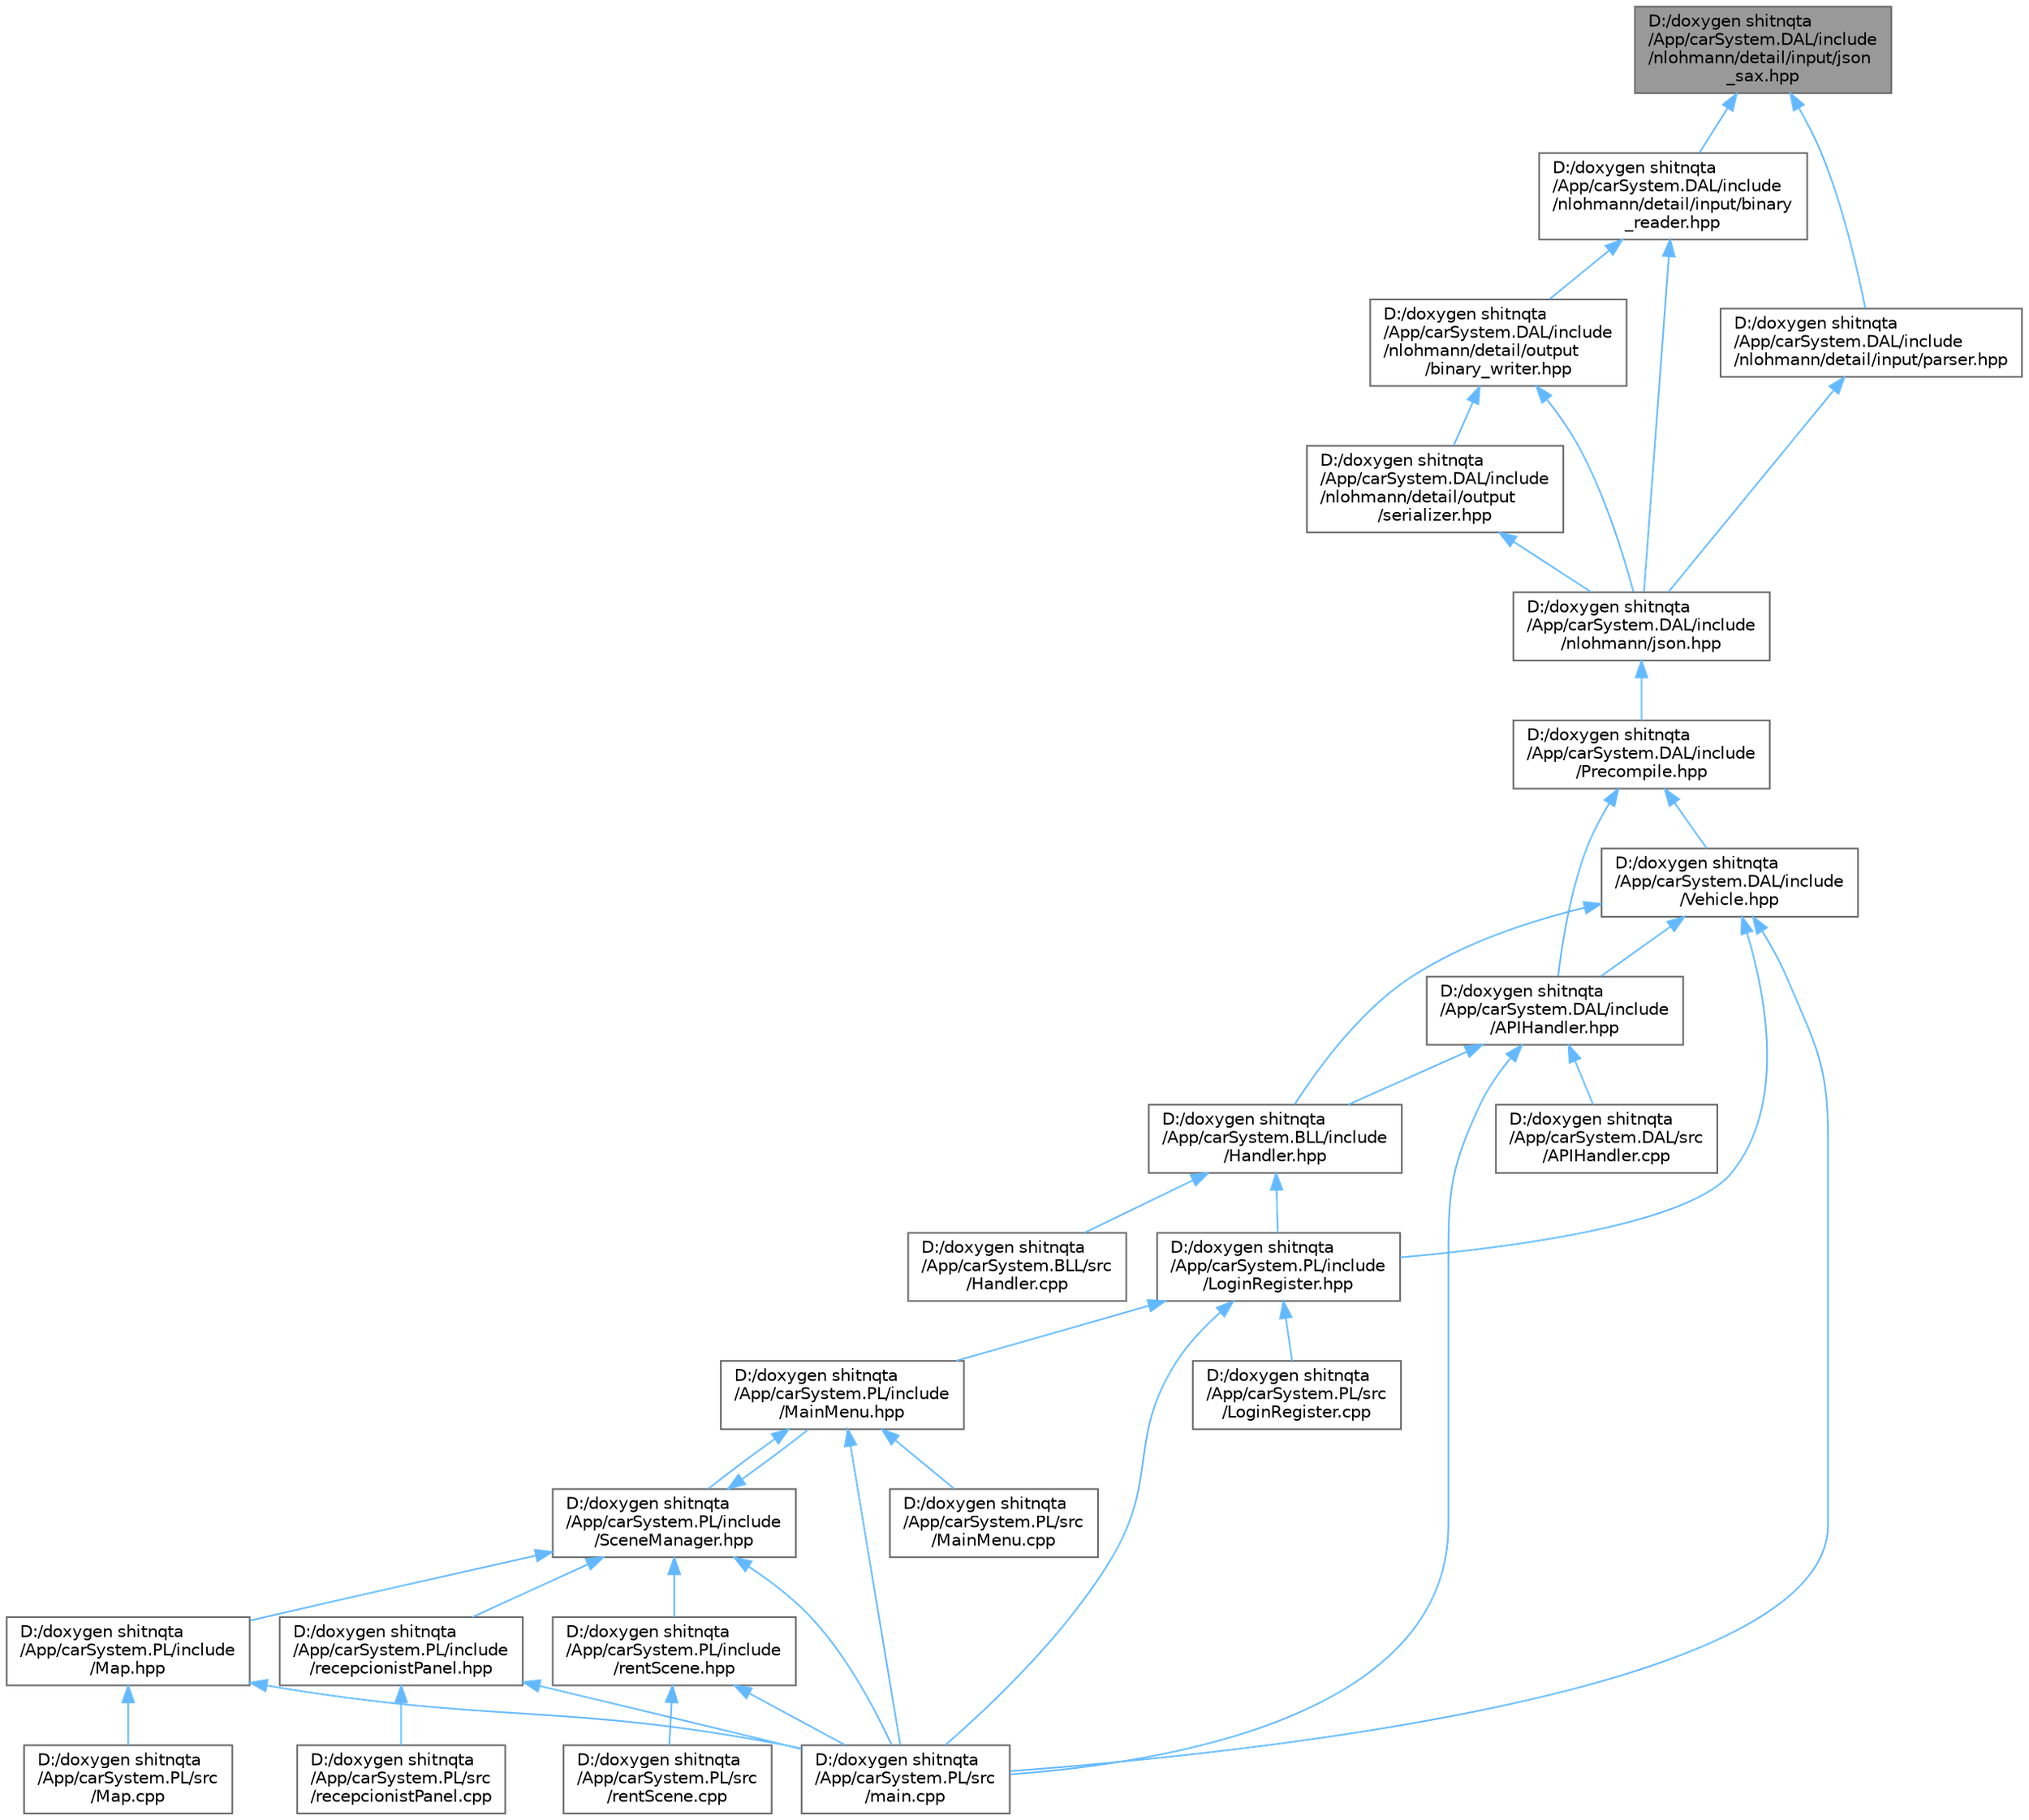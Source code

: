digraph "D:/doxygen shitnqta/App/carSystem.DAL/include/nlohmann/detail/input/json_sax.hpp"
{
 // INTERACTIVE_SVG=YES
 // LATEX_PDF_SIZE
  bgcolor="transparent";
  edge [fontname=Helvetica,fontsize=10,labelfontname=Helvetica,labelfontsize=10];
  node [fontname=Helvetica,fontsize=10,shape=box,height=0.2,width=0.4];
  Node1 [id="Node000001",label="D:/doxygen shitnqta\l/App/carSystem.DAL/include\l/nlohmann/detail/input/json\l_sax.hpp",height=0.2,width=0.4,color="gray40", fillcolor="grey60", style="filled", fontcolor="black",tooltip=" "];
  Node1 -> Node2 [id="edge1_Node000001_Node000002",dir="back",color="steelblue1",style="solid",tooltip=" "];
  Node2 [id="Node000002",label="D:/doxygen shitnqta\l/App/carSystem.DAL/include\l/nlohmann/detail/input/binary\l_reader.hpp",height=0.2,width=0.4,color="grey40", fillcolor="white", style="filled",URL="$a00164.html",tooltip=" "];
  Node2 -> Node3 [id="edge2_Node000002_Node000003",dir="back",color="steelblue1",style="solid",tooltip=" "];
  Node3 [id="Node000003",label="D:/doxygen shitnqta\l/App/carSystem.DAL/include\l/nlohmann/detail/output\l/binary_writer.hpp",height=0.2,width=0.4,color="grey40", fillcolor="white", style="filled",URL="$a00236.html",tooltip=" "];
  Node3 -> Node4 [id="edge3_Node000003_Node000004",dir="back",color="steelblue1",style="solid",tooltip=" "];
  Node4 [id="Node000004",label="D:/doxygen shitnqta\l/App/carSystem.DAL/include\l/nlohmann/detail/output\l/serializer.hpp",height=0.2,width=0.4,color="grey40", fillcolor="white", style="filled",URL="$a00242.html",tooltip=" "];
  Node4 -> Node5 [id="edge4_Node000004_Node000005",dir="back",color="steelblue1",style="solid",tooltip=" "];
  Node5 [id="Node000005",label="D:/doxygen shitnqta\l/App/carSystem.DAL/include\l/nlohmann/json.hpp",height=0.2,width=0.4,color="grey40", fillcolor="white", style="filled",URL="$a00251.html",tooltip=" "];
  Node5 -> Node6 [id="edge5_Node000005_Node000006",dir="back",color="steelblue1",style="solid",tooltip=" "];
  Node6 [id="Node000006",label="D:/doxygen shitnqta\l/App/carSystem.DAL/include\l/Precompile.hpp",height=0.2,width=0.4,color="grey40", fillcolor="white", style="filled",URL="$a02197.html",tooltip=" "];
  Node6 -> Node7 [id="edge6_Node000006_Node000007",dir="back",color="steelblue1",style="solid",tooltip=" "];
  Node7 [id="Node000007",label="D:/doxygen shitnqta\l/App/carSystem.DAL/include\l/APIHandler.hpp",height=0.2,width=0.4,color="grey40", fillcolor="white", style="filled",URL="$a00008.html",tooltip=" "];
  Node7 -> Node8 [id="edge7_Node000007_Node000008",dir="back",color="steelblue1",style="solid",tooltip=" "];
  Node8 [id="Node000008",label="D:/doxygen shitnqta\l/App/carSystem.BLL/include\l/Handler.hpp",height=0.2,width=0.4,color="grey40", fillcolor="white", style="filled",URL="$a00002.html",tooltip=" "];
  Node8 -> Node9 [id="edge8_Node000008_Node000009",dir="back",color="steelblue1",style="solid",tooltip=" "];
  Node9 [id="Node000009",label="D:/doxygen shitnqta\l/App/carSystem.BLL/src\l/Handler.cpp",height=0.2,width=0.4,color="grey40", fillcolor="white", style="filled",URL="$a00005.html",tooltip=" "];
  Node8 -> Node10 [id="edge9_Node000008_Node000010",dir="back",color="steelblue1",style="solid",tooltip=" "];
  Node10 [id="Node000010",label="D:/doxygen shitnqta\l/App/carSystem.PL/include\l/LoginRegister.hpp",height=0.2,width=0.4,color="grey40", fillcolor="white", style="filled",URL="$a00281.html",tooltip=" "];
  Node10 -> Node11 [id="edge10_Node000010_Node000011",dir="back",color="steelblue1",style="solid",tooltip=" "];
  Node11 [id="Node000011",label="D:/doxygen shitnqta\l/App/carSystem.PL/include\l/MainMenu.hpp",height=0.2,width=0.4,color="grey40", fillcolor="white", style="filled",URL="$a00284.html",tooltip=" "];
  Node11 -> Node12 [id="edge11_Node000011_Node000012",dir="back",color="steelblue1",style="solid",tooltip=" "];
  Node12 [id="Node000012",label="D:/doxygen shitnqta\l/App/carSystem.PL/include\l/SceneManager.hpp",height=0.2,width=0.4,color="grey40", fillcolor="white", style="filled",URL="$a00305.html",tooltip=" "];
  Node12 -> Node11 [id="edge12_Node000012_Node000011",dir="back",color="steelblue1",style="solid",tooltip=" "];
  Node12 -> Node13 [id="edge13_Node000012_Node000013",dir="back",color="steelblue1",style="solid",tooltip=" "];
  Node13 [id="Node000013",label="D:/doxygen shitnqta\l/App/carSystem.PL/include\l/Map.hpp",height=0.2,width=0.4,color="grey40", fillcolor="white", style="filled",URL="$a00287.html",tooltip=" "];
  Node13 -> Node14 [id="edge14_Node000013_Node000014",dir="back",color="steelblue1",style="solid",tooltip=" "];
  Node14 [id="Node000014",label="D:/doxygen shitnqta\l/App/carSystem.PL/src\l/Map.cpp",height=0.2,width=0.4,color="grey40", fillcolor="white", style="filled",URL="$a00635.html",tooltip=" "];
  Node13 -> Node15 [id="edge15_Node000013_Node000015",dir="back",color="steelblue1",style="solid",tooltip=" "];
  Node15 [id="Node000015",label="D:/doxygen shitnqta\l/App/carSystem.PL/src\l/main.cpp",height=0.2,width=0.4,color="grey40", fillcolor="white", style="filled",URL="$a00629.html",tooltip=" "];
  Node12 -> Node16 [id="edge16_Node000012_Node000016",dir="back",color="steelblue1",style="solid",tooltip=" "];
  Node16 [id="Node000016",label="D:/doxygen shitnqta\l/App/carSystem.PL/include\l/recepcionistPanel.hpp",height=0.2,width=0.4,color="grey40", fillcolor="white", style="filled",URL="$a00293.html",tooltip=" "];
  Node16 -> Node15 [id="edge17_Node000016_Node000015",dir="back",color="steelblue1",style="solid",tooltip=" "];
  Node16 -> Node17 [id="edge18_Node000016_Node000017",dir="back",color="steelblue1",style="solid",tooltip=" "];
  Node17 [id="Node000017",label="D:/doxygen shitnqta\l/App/carSystem.PL/src\l/recepcionistPanel.cpp",height=0.2,width=0.4,color="grey40", fillcolor="white", style="filled",URL="$a00638.html",tooltip=" "];
  Node12 -> Node18 [id="edge19_Node000012_Node000018",dir="back",color="steelblue1",style="solid",tooltip=" "];
  Node18 [id="Node000018",label="D:/doxygen shitnqta\l/App/carSystem.PL/include\l/rentScene.hpp",height=0.2,width=0.4,color="grey40", fillcolor="white", style="filled",URL="$a00299.html",tooltip=" "];
  Node18 -> Node15 [id="edge20_Node000018_Node000015",dir="back",color="steelblue1",style="solid",tooltip=" "];
  Node18 -> Node19 [id="edge21_Node000018_Node000019",dir="back",color="steelblue1",style="solid",tooltip=" "];
  Node19 [id="Node000019",label="D:/doxygen shitnqta\l/App/carSystem.PL/src\l/rentScene.cpp",height=0.2,width=0.4,color="grey40", fillcolor="white", style="filled",URL="$a00644.html",tooltip=" "];
  Node12 -> Node15 [id="edge22_Node000012_Node000015",dir="back",color="steelblue1",style="solid",tooltip=" "];
  Node11 -> Node20 [id="edge23_Node000011_Node000020",dir="back",color="steelblue1",style="solid",tooltip=" "];
  Node20 [id="Node000020",label="D:/doxygen shitnqta\l/App/carSystem.PL/src\l/MainMenu.cpp",height=0.2,width=0.4,color="grey40", fillcolor="white", style="filled",URL="$a00632.html",tooltip=" "];
  Node11 -> Node15 [id="edge24_Node000011_Node000015",dir="back",color="steelblue1",style="solid",tooltip=" "];
  Node10 -> Node21 [id="edge25_Node000010_Node000021",dir="back",color="steelblue1",style="solid",tooltip=" "];
  Node21 [id="Node000021",label="D:/doxygen shitnqta\l/App/carSystem.PL/src\l/LoginRegister.cpp",height=0.2,width=0.4,color="grey40", fillcolor="white", style="filled",URL="$a00626.html",tooltip=" "];
  Node10 -> Node15 [id="edge26_Node000010_Node000015",dir="back",color="steelblue1",style="solid",tooltip=" "];
  Node7 -> Node22 [id="edge27_Node000007_Node000022",dir="back",color="steelblue1",style="solid",tooltip=" "];
  Node22 [id="Node000022",label="D:/doxygen shitnqta\l/App/carSystem.DAL/src\l/APIHandler.cpp",height=0.2,width=0.4,color="grey40", fillcolor="white", style="filled",URL="$a00272.html",tooltip=" "];
  Node7 -> Node15 [id="edge28_Node000007_Node000015",dir="back",color="steelblue1",style="solid",tooltip=" "];
  Node6 -> Node23 [id="edge29_Node000006_Node000023",dir="back",color="steelblue1",style="solid",tooltip=" "];
  Node23 [id="Node000023",label="D:/doxygen shitnqta\l/App/carSystem.DAL/include\l/Vehicle.hpp",height=0.2,width=0.4,color="grey40", fillcolor="white", style="filled",URL="$a00269.html",tooltip=" "];
  Node23 -> Node8 [id="edge30_Node000023_Node000008",dir="back",color="steelblue1",style="solid",tooltip=" "];
  Node23 -> Node7 [id="edge31_Node000023_Node000007",dir="back",color="steelblue1",style="solid",tooltip=" "];
  Node23 -> Node10 [id="edge32_Node000023_Node000010",dir="back",color="steelblue1",style="solid",tooltip=" "];
  Node23 -> Node15 [id="edge33_Node000023_Node000015",dir="back",color="steelblue1",style="solid",tooltip=" "];
  Node3 -> Node5 [id="edge34_Node000003_Node000005",dir="back",color="steelblue1",style="solid",tooltip=" "];
  Node2 -> Node5 [id="edge35_Node000002_Node000005",dir="back",color="steelblue1",style="solid",tooltip=" "];
  Node1 -> Node24 [id="edge36_Node000001_Node000024",dir="back",color="steelblue1",style="solid",tooltip=" "];
  Node24 [id="Node000024",label="D:/doxygen shitnqta\l/App/carSystem.DAL/include\l/nlohmann/detail/input/parser.hpp",height=0.2,width=0.4,color="grey40", fillcolor="white", style="filled",URL="$a00176.html",tooltip=" "];
  Node24 -> Node5 [id="edge37_Node000024_Node000005",dir="back",color="steelblue1",style="solid",tooltip=" "];
}
